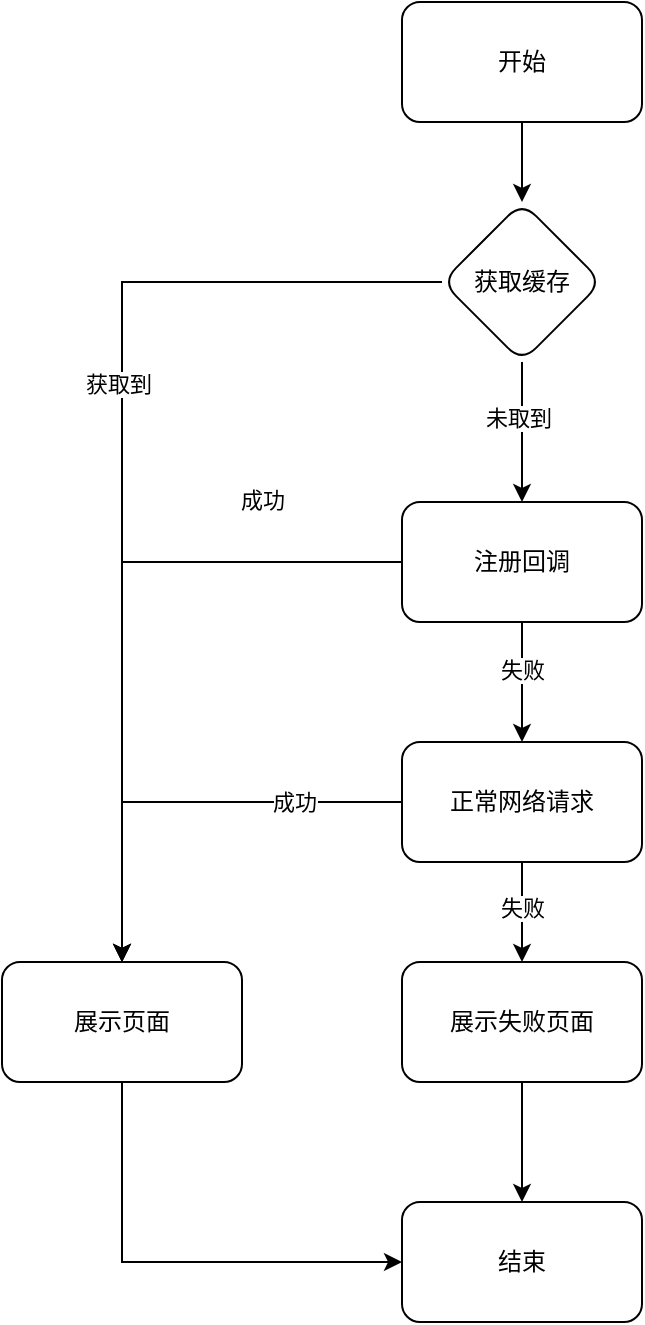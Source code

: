 <mxfile version="14.9.0" type="github">
  <diagram id="_JXIO3mQWKR-ZUf7hGOx" name="Page-1">
    <mxGraphModel dx="1298" dy="724" grid="1" gridSize="10" guides="1" tooltips="1" connect="1" arrows="1" fold="1" page="1" pageScale="1" pageWidth="827" pageHeight="1169" math="0" shadow="0">
      <root>
        <mxCell id="0" />
        <mxCell id="1" parent="0" />
        <mxCell id="n1z91pCiqgJu8otjSNTX-5" value="" style="edgeStyle=orthogonalEdgeStyle;rounded=0;orthogonalLoop=1;jettySize=auto;html=1;" parent="1" source="n1z91pCiqgJu8otjSNTX-1" target="n1z91pCiqgJu8otjSNTX-4" edge="1">
          <mxGeometry relative="1" as="geometry" />
        </mxCell>
        <mxCell id="n1z91pCiqgJu8otjSNTX-1" value="开始" style="rounded=1;whiteSpace=wrap;html=1;" parent="1" vertex="1">
          <mxGeometry x="360" y="170" width="120" height="60" as="geometry" />
        </mxCell>
        <mxCell id="n1z91pCiqgJu8otjSNTX-7" value="" style="edgeStyle=orthogonalEdgeStyle;rounded=0;orthogonalLoop=1;jettySize=auto;html=1;" parent="1" source="n1z91pCiqgJu8otjSNTX-4" target="n1z91pCiqgJu8otjSNTX-6" edge="1">
          <mxGeometry relative="1" as="geometry" />
        </mxCell>
        <mxCell id="n1z91pCiqgJu8otjSNTX-9" value="获取到" style="edgeLabel;html=1;align=center;verticalAlign=middle;resizable=0;points=[];" parent="n1z91pCiqgJu8otjSNTX-7" vertex="1" connectable="0">
          <mxGeometry x="-0.156" y="-2" relative="1" as="geometry">
            <mxPoint as="offset" />
          </mxGeometry>
        </mxCell>
        <mxCell id="TZ1Yqx5cgBcQvFrJ0M1k-2" value="" style="edgeStyle=orthogonalEdgeStyle;rounded=0;orthogonalLoop=1;jettySize=auto;html=1;" edge="1" parent="1" source="n1z91pCiqgJu8otjSNTX-4" target="TZ1Yqx5cgBcQvFrJ0M1k-1">
          <mxGeometry relative="1" as="geometry" />
        </mxCell>
        <mxCell id="TZ1Yqx5cgBcQvFrJ0M1k-3" value="未取到" style="edgeLabel;html=1;align=center;verticalAlign=middle;resizable=0;points=[];" vertex="1" connectable="0" parent="TZ1Yqx5cgBcQvFrJ0M1k-2">
          <mxGeometry x="-0.2" y="-2" relative="1" as="geometry">
            <mxPoint as="offset" />
          </mxGeometry>
        </mxCell>
        <mxCell id="n1z91pCiqgJu8otjSNTX-4" value="获取缓存" style="rhombus;whiteSpace=wrap;html=1;rounded=1;" parent="1" vertex="1">
          <mxGeometry x="380" y="270" width="80" height="80" as="geometry" />
        </mxCell>
        <mxCell id="TZ1Yqx5cgBcQvFrJ0M1k-17" style="edgeStyle=orthogonalEdgeStyle;rounded=0;orthogonalLoop=1;jettySize=auto;html=1;entryX=0;entryY=0.5;entryDx=0;entryDy=0;" edge="1" parent="1" source="n1z91pCiqgJu8otjSNTX-6" target="TZ1Yqx5cgBcQvFrJ0M1k-15">
          <mxGeometry relative="1" as="geometry">
            <Array as="points">
              <mxPoint x="220" y="800" />
            </Array>
          </mxGeometry>
        </mxCell>
        <mxCell id="n1z91pCiqgJu8otjSNTX-6" value="展示页面" style="whiteSpace=wrap;html=1;rounded=1;" parent="1" vertex="1">
          <mxGeometry x="160" y="650" width="120" height="60" as="geometry" />
        </mxCell>
        <mxCell id="TZ1Yqx5cgBcQvFrJ0M1k-5" value="" style="edgeStyle=orthogonalEdgeStyle;rounded=0;orthogonalLoop=1;jettySize=auto;html=1;entryX=0.5;entryY=0;entryDx=0;entryDy=0;" edge="1" parent="1" source="TZ1Yqx5cgBcQvFrJ0M1k-1" target="n1z91pCiqgJu8otjSNTX-6">
          <mxGeometry relative="1" as="geometry">
            <mxPoint x="650" y="390" as="targetPoint" />
            <Array as="points">
              <mxPoint x="220" y="450" />
            </Array>
          </mxGeometry>
        </mxCell>
        <mxCell id="TZ1Yqx5cgBcQvFrJ0M1k-6" value="成功" style="edgeLabel;html=1;align=center;verticalAlign=middle;resizable=0;points=[];" vertex="1" connectable="0" parent="TZ1Yqx5cgBcQvFrJ0M1k-5">
          <mxGeometry x="-0.15" relative="1" as="geometry">
            <mxPoint x="70" y="-36" as="offset" />
          </mxGeometry>
        </mxCell>
        <mxCell id="TZ1Yqx5cgBcQvFrJ0M1k-8" value="" style="edgeStyle=orthogonalEdgeStyle;rounded=0;orthogonalLoop=1;jettySize=auto;html=1;" edge="1" parent="1" source="TZ1Yqx5cgBcQvFrJ0M1k-1" target="TZ1Yqx5cgBcQvFrJ0M1k-7">
          <mxGeometry relative="1" as="geometry" />
        </mxCell>
        <mxCell id="TZ1Yqx5cgBcQvFrJ0M1k-9" value="失败" style="edgeLabel;html=1;align=center;verticalAlign=middle;resizable=0;points=[];" vertex="1" connectable="0" parent="TZ1Yqx5cgBcQvFrJ0M1k-8">
          <mxGeometry x="-0.2" relative="1" as="geometry">
            <mxPoint as="offset" />
          </mxGeometry>
        </mxCell>
        <mxCell id="TZ1Yqx5cgBcQvFrJ0M1k-1" value="注册回调" style="whiteSpace=wrap;html=1;rounded=1;" vertex="1" parent="1">
          <mxGeometry x="360" y="420" width="120" height="60" as="geometry" />
        </mxCell>
        <mxCell id="TZ1Yqx5cgBcQvFrJ0M1k-10" value="" style="edgeStyle=orthogonalEdgeStyle;rounded=0;orthogonalLoop=1;jettySize=auto;html=1;" edge="1" parent="1" source="TZ1Yqx5cgBcQvFrJ0M1k-7" target="n1z91pCiqgJu8otjSNTX-6">
          <mxGeometry relative="1" as="geometry" />
        </mxCell>
        <mxCell id="TZ1Yqx5cgBcQvFrJ0M1k-11" value="成功" style="edgeLabel;html=1;align=center;verticalAlign=middle;resizable=0;points=[];" vertex="1" connectable="0" parent="TZ1Yqx5cgBcQvFrJ0M1k-10">
          <mxGeometry x="0.075" y="-1" relative="1" as="geometry">
            <mxPoint x="64" y="1" as="offset" />
          </mxGeometry>
        </mxCell>
        <mxCell id="TZ1Yqx5cgBcQvFrJ0M1k-13" value="" style="edgeStyle=orthogonalEdgeStyle;rounded=0;orthogonalLoop=1;jettySize=auto;html=1;" edge="1" parent="1" source="TZ1Yqx5cgBcQvFrJ0M1k-7" target="TZ1Yqx5cgBcQvFrJ0M1k-12">
          <mxGeometry relative="1" as="geometry" />
        </mxCell>
        <mxCell id="TZ1Yqx5cgBcQvFrJ0M1k-14" value="失败" style="edgeLabel;html=1;align=center;verticalAlign=middle;resizable=0;points=[];" vertex="1" connectable="0" parent="TZ1Yqx5cgBcQvFrJ0M1k-13">
          <mxGeometry x="-0.075" relative="1" as="geometry">
            <mxPoint as="offset" />
          </mxGeometry>
        </mxCell>
        <mxCell id="TZ1Yqx5cgBcQvFrJ0M1k-7" value="正常网络请求" style="whiteSpace=wrap;html=1;rounded=1;" vertex="1" parent="1">
          <mxGeometry x="360" y="540" width="120" height="60" as="geometry" />
        </mxCell>
        <mxCell id="TZ1Yqx5cgBcQvFrJ0M1k-16" value="" style="edgeStyle=orthogonalEdgeStyle;rounded=0;orthogonalLoop=1;jettySize=auto;html=1;" edge="1" parent="1" source="TZ1Yqx5cgBcQvFrJ0M1k-12" target="TZ1Yqx5cgBcQvFrJ0M1k-15">
          <mxGeometry relative="1" as="geometry" />
        </mxCell>
        <mxCell id="TZ1Yqx5cgBcQvFrJ0M1k-12" value="展示失败页面" style="whiteSpace=wrap;html=1;rounded=1;" vertex="1" parent="1">
          <mxGeometry x="360" y="650" width="120" height="60" as="geometry" />
        </mxCell>
        <mxCell id="TZ1Yqx5cgBcQvFrJ0M1k-15" value="结束" style="whiteSpace=wrap;html=1;rounded=1;" vertex="1" parent="1">
          <mxGeometry x="360" y="770" width="120" height="60" as="geometry" />
        </mxCell>
      </root>
    </mxGraphModel>
  </diagram>
</mxfile>
